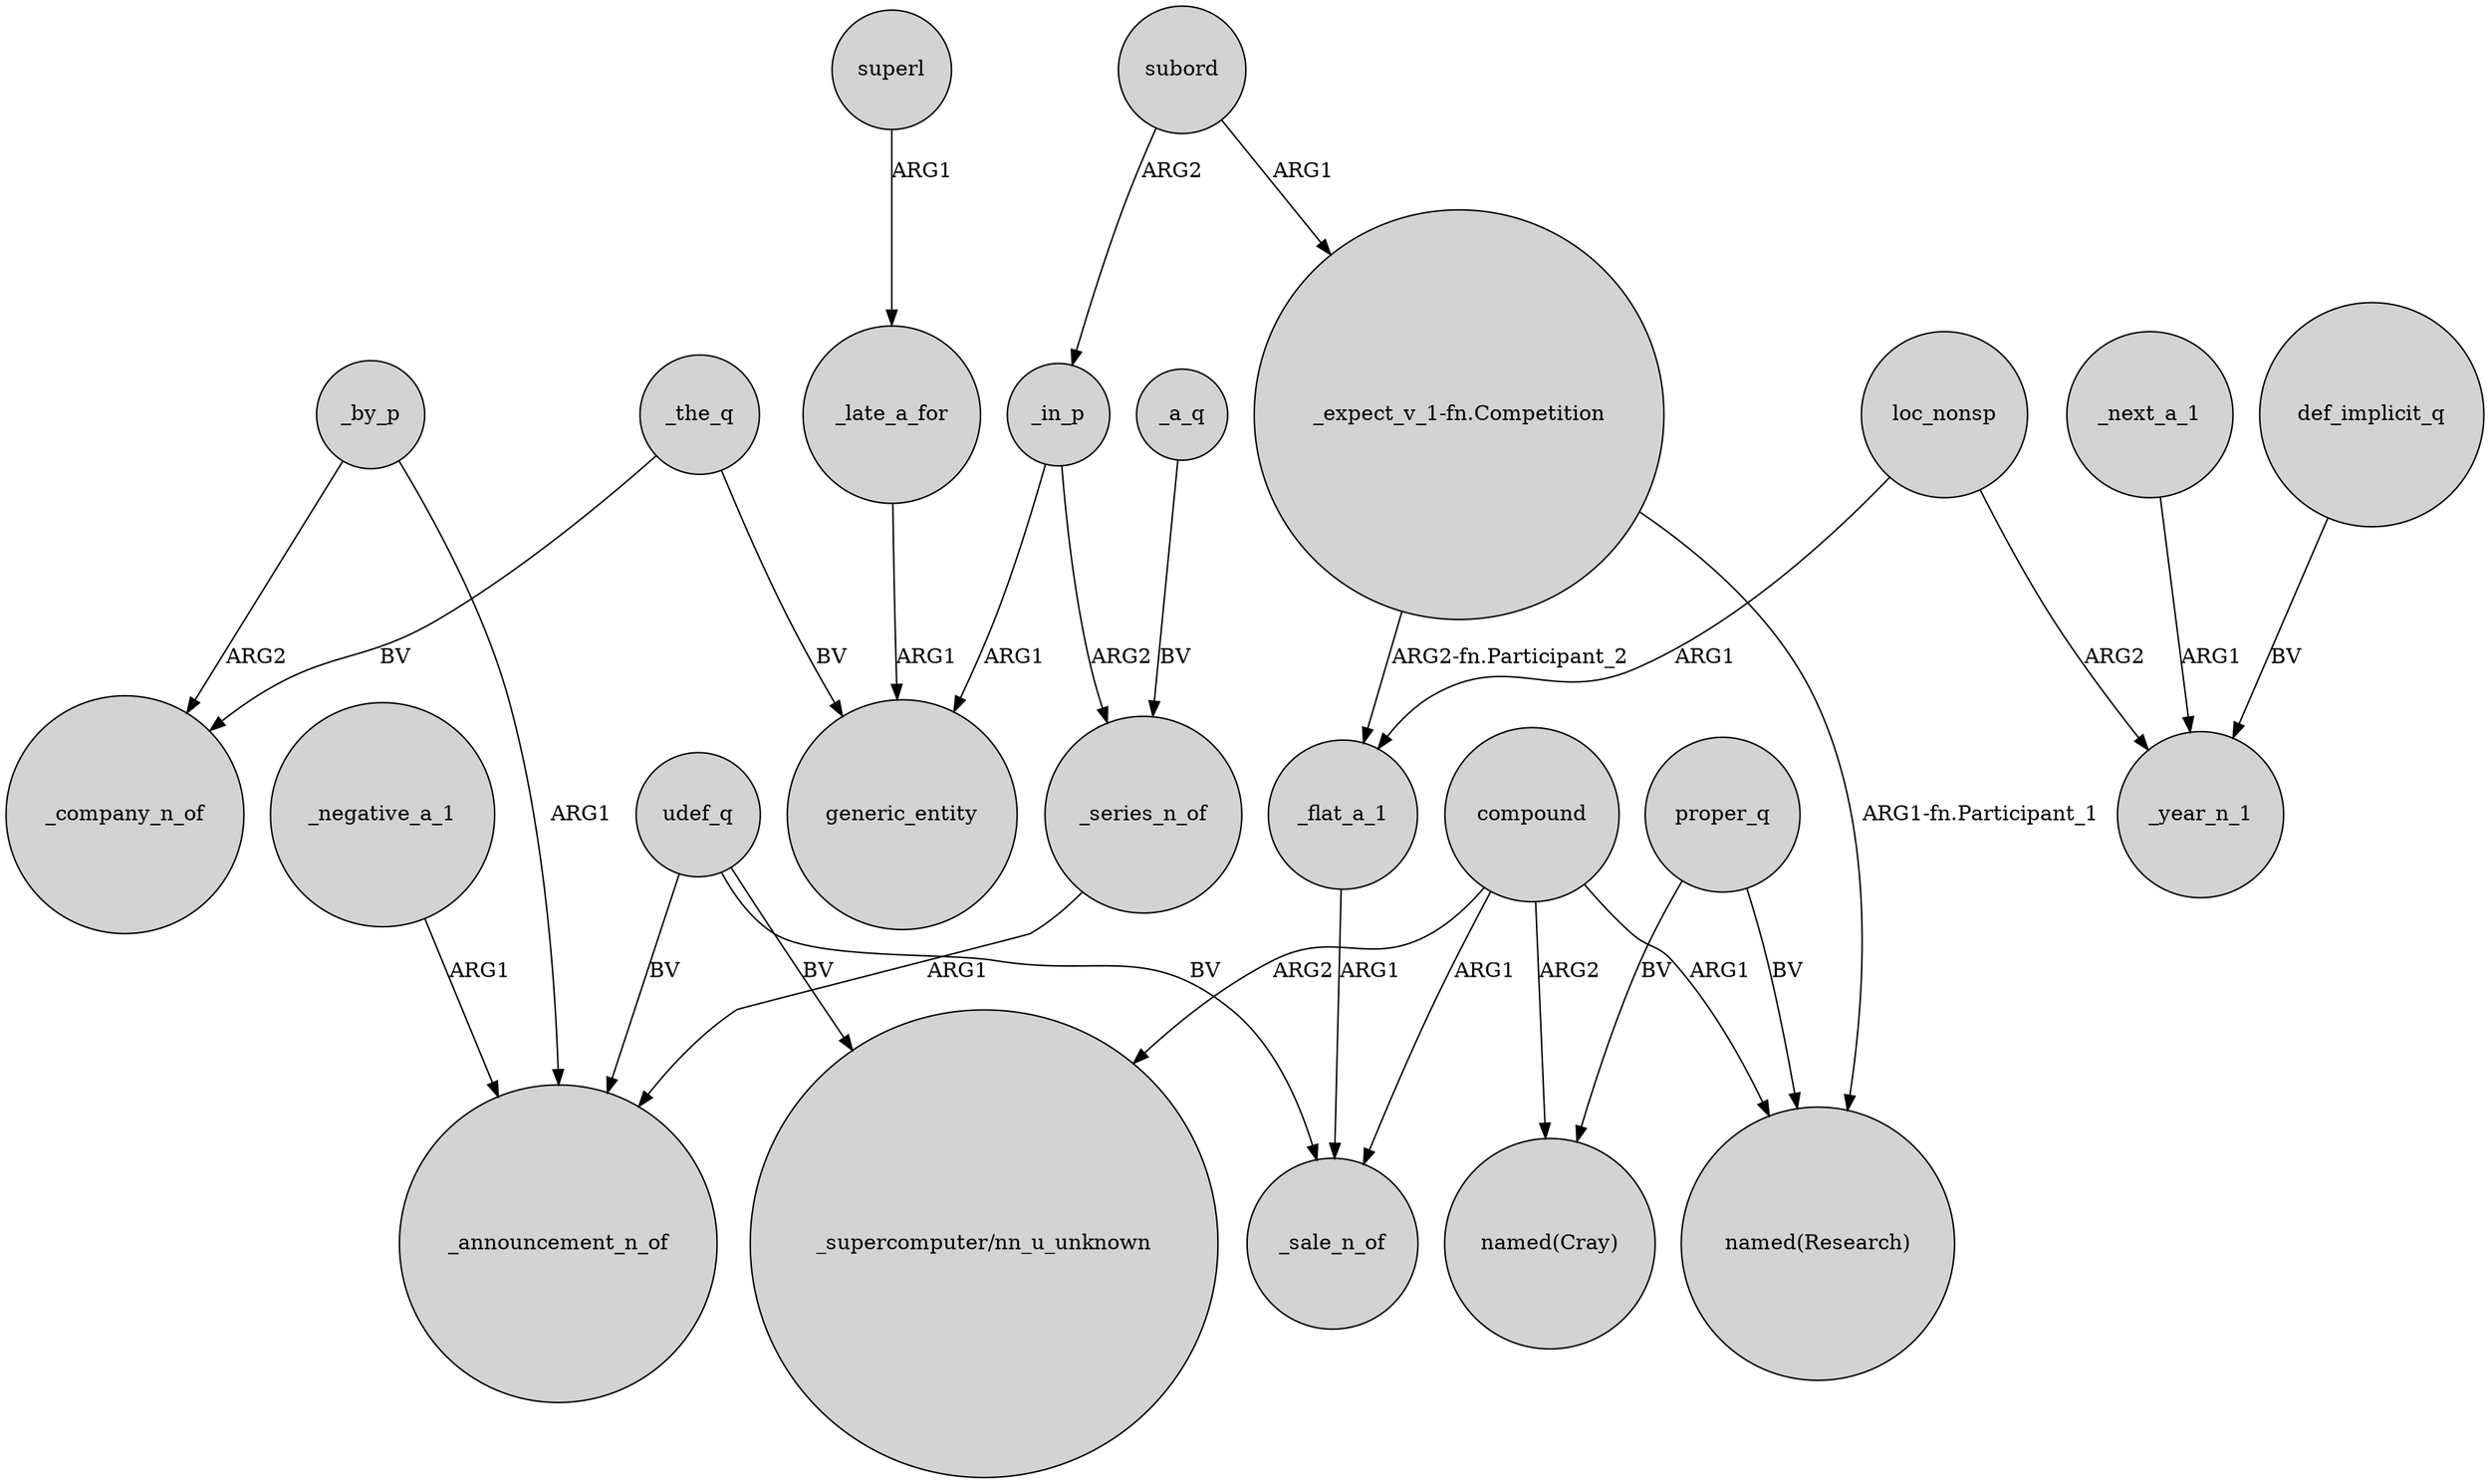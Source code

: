 digraph {
	node [shape=circle style=filled]
	"_expect_v_1-fn.Competition" -> _flat_a_1 [label="ARG2-fn.Participant_2"]
	_by_p -> _announcement_n_of [label=ARG1]
	compound -> "_supercomputer/nn_u_unknown" [label=ARG2]
	loc_nonsp -> _flat_a_1 [label=ARG1]
	def_implicit_q -> _year_n_1 [label=BV]
	proper_q -> "named(Cray)" [label=BV]
	superl -> _late_a_for [label=ARG1]
	_in_p -> _series_n_of [label=ARG2]
	compound -> _sale_n_of [label=ARG1]
	_series_n_of -> _announcement_n_of [label=ARG1]
	udef_q -> _sale_n_of [label=BV]
	_a_q -> _series_n_of [label=BV]
	loc_nonsp -> _year_n_1 [label=ARG2]
	_by_p -> _company_n_of [label=ARG2]
	_in_p -> generic_entity [label=ARG1]
	udef_q -> _announcement_n_of [label=BV]
	subord -> _in_p [label=ARG2]
	_late_a_for -> generic_entity [label=ARG1]
	_negative_a_1 -> _announcement_n_of [label=ARG1]
	compound -> "named(Research)" [label=ARG1]
	subord -> "_expect_v_1-fn.Competition" [label=ARG1]
	_the_q -> generic_entity [label=BV]
	_flat_a_1 -> _sale_n_of [label=ARG1]
	compound -> "named(Cray)" [label=ARG2]
	_next_a_1 -> _year_n_1 [label=ARG1]
	proper_q -> "named(Research)" [label=BV]
	_the_q -> _company_n_of [label=BV]
	udef_q -> "_supercomputer/nn_u_unknown" [label=BV]
	"_expect_v_1-fn.Competition" -> "named(Research)" [label="ARG1-fn.Participant_1"]
}
